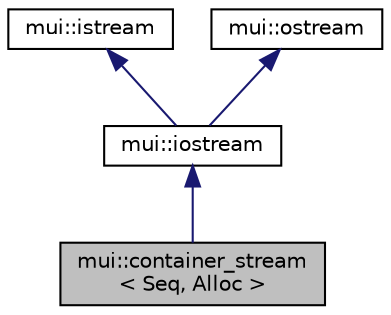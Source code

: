 digraph "mui::container_stream&lt; Seq, Alloc &gt;"
{
 // LATEX_PDF_SIZE
  edge [fontname="Helvetica",fontsize="10",labelfontname="Helvetica",labelfontsize="10"];
  node [fontname="Helvetica",fontsize="10",shape=record];
  Node1 [label="mui::container_stream\l\< Seq, Alloc \>",height=0.2,width=0.4,color="black", fillcolor="grey75", style="filled", fontcolor="black",tooltip=" "];
  Node2 -> Node1 [dir="back",color="midnightblue",fontsize="10",style="solid",fontname="Helvetica"];
  Node2 [label="mui::iostream",height=0.2,width=0.4,color="black", fillcolor="white", style="filled",URL="$classmui_1_1iostream.html",tooltip=" "];
  Node3 -> Node2 [dir="back",color="midnightblue",fontsize="10",style="solid",fontname="Helvetica"];
  Node3 [label="mui::istream",height=0.2,width=0.4,color="black", fillcolor="white", style="filled",URL="$classmui_1_1istream.html",tooltip=" "];
  Node4 -> Node2 [dir="back",color="midnightblue",fontsize="10",style="solid",fontname="Helvetica"];
  Node4 [label="mui::ostream",height=0.2,width=0.4,color="black", fillcolor="white", style="filled",URL="$classmui_1_1ostream.html",tooltip=" "];
}
